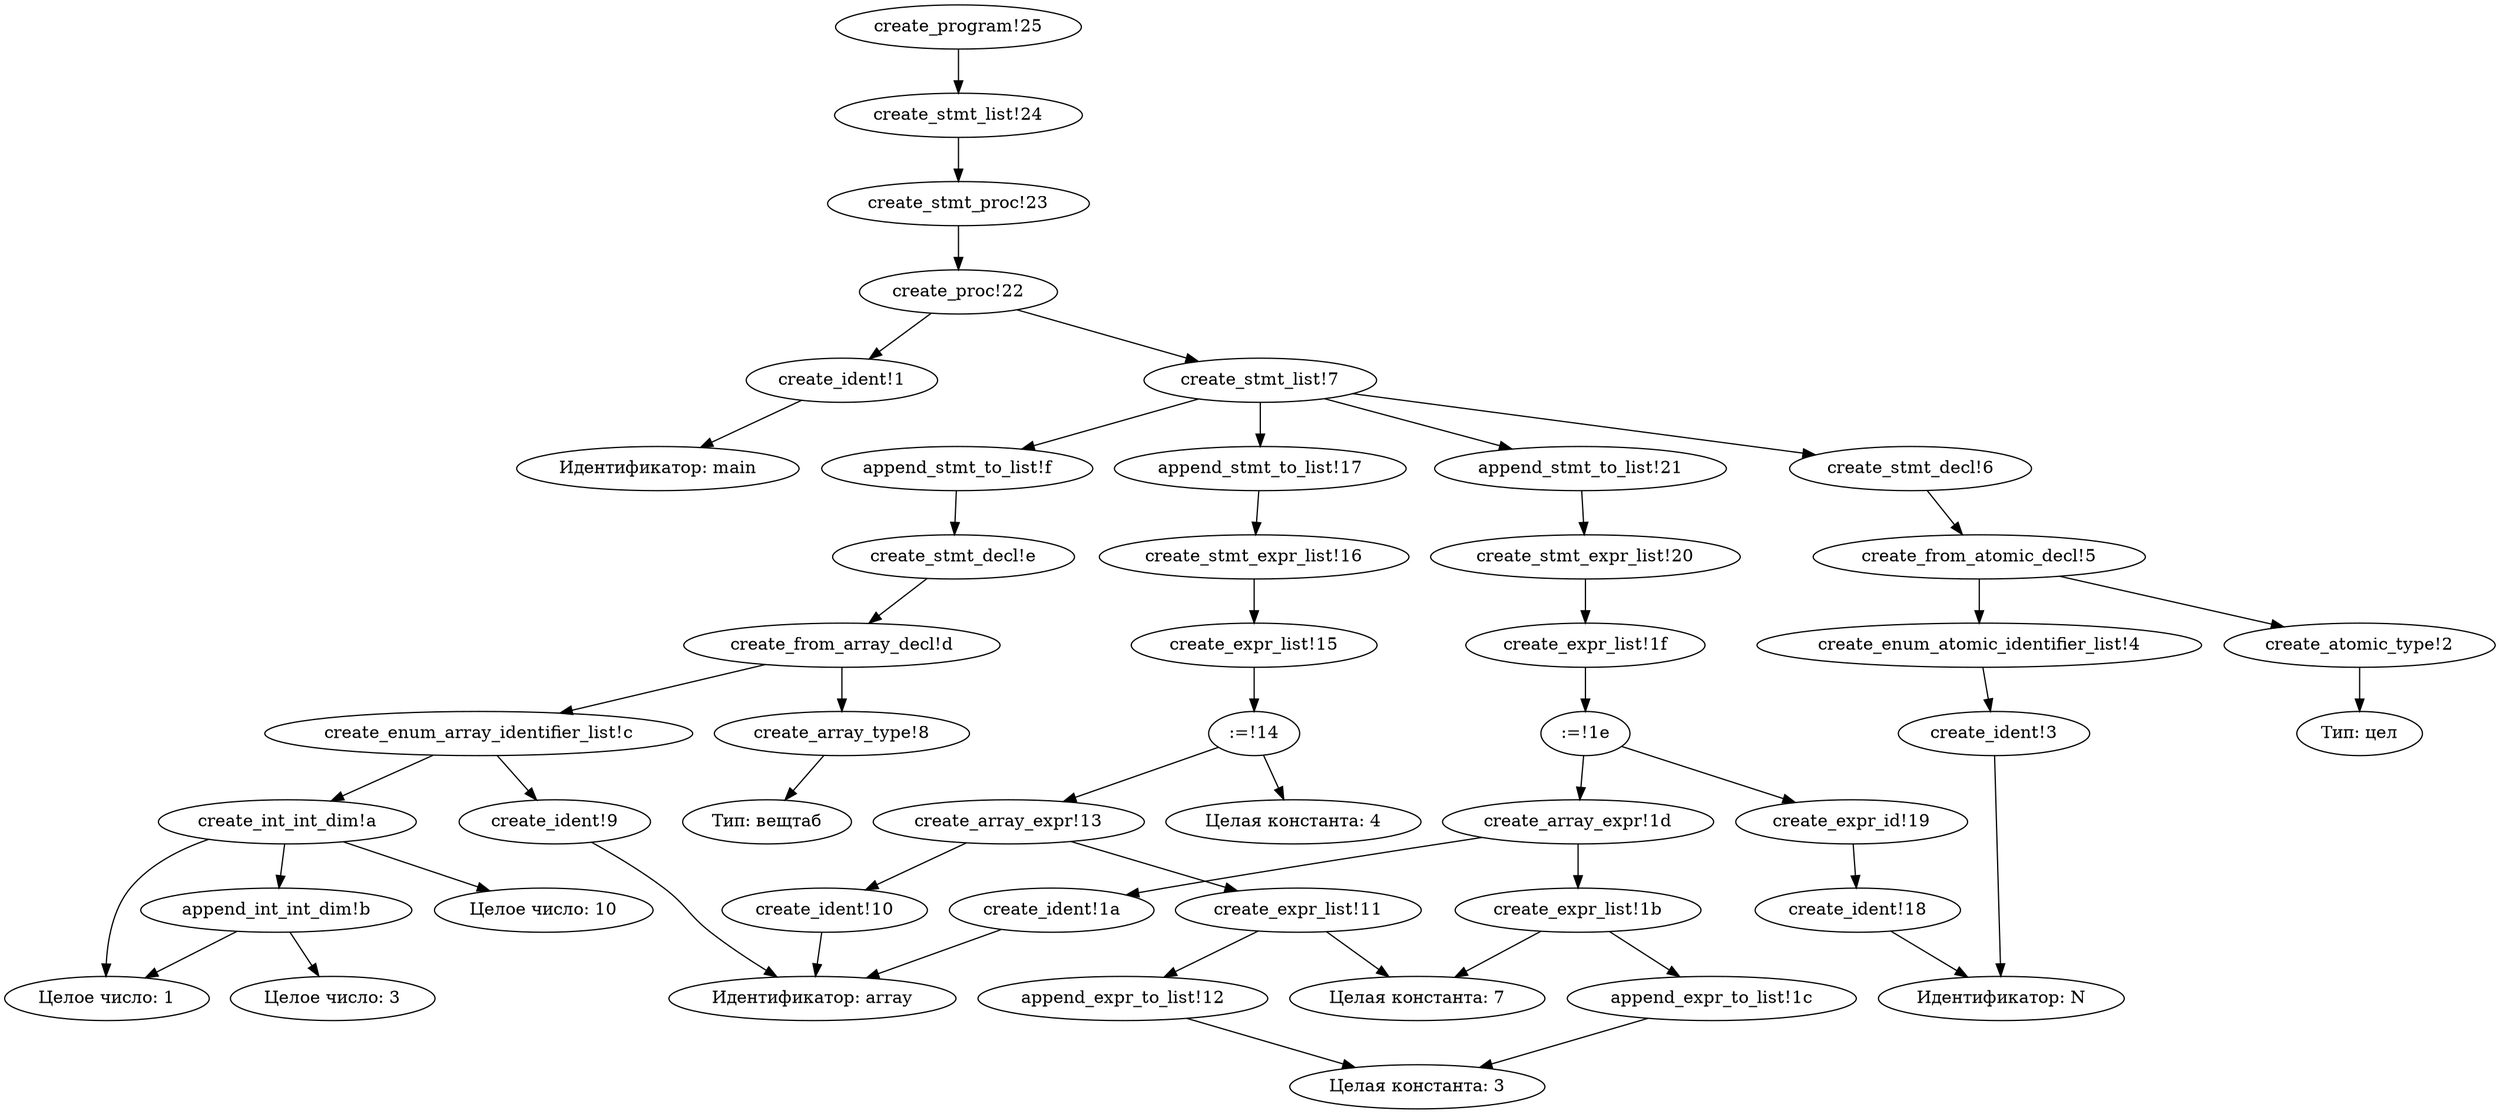 digraph KumirTree {
"create_ident!1" -> "Идентификатор: main";
"create_atomic_type!2" -> "Тип: цел";
"create_ident!3" -> "Идентификатор: N";
"create_enum_atomic_identifier_list!4" -> "create_ident!3";
"create_from_atomic_decl!5" -> "create_atomic_type!2";
"create_from_atomic_decl!5" -> "create_enum_atomic_identifier_list!4";
"create_stmt_decl!6" -> "create_from_atomic_decl!5";
"create_stmt_list!7" -> "create_stmt_decl!6";
"create_array_type!8" -> "Тип: вещтаб";
"create_ident!9" -> "Идентификатор: array";
"create_int_int_dim!a" -> "Целое число: 1";
"create_int_int_dim!a" -> "Целое число: 10";
"create_int_int_dim!a" -> "append_int_int_dim!b";
"append_int_int_dim!b" -> "Целое число: 1";
"append_int_int_dim!b" -> "Целое число: 3";
"create_enum_array_identifier_list!c" -> "create_ident!9";
"create_enum_array_identifier_list!c" -> "create_int_int_dim!a";
"create_from_array_decl!d" -> "create_array_type!8";
"create_from_array_decl!d" -> "create_enum_array_identifier_list!c";
"create_stmt_decl!e" -> "create_from_array_decl!d";
"create_stmt_list!7" -> "append_stmt_to_list!f";
"append_stmt_to_list!f" -> "create_stmt_decl!e";
"create_ident!10" -> "Идентификатор: array";
"create_expr_list!11" -> "Целая константа: 7";
"create_expr_list!11" -> "append_expr_to_list!12";
"append_expr_to_list!12" -> "Целая константа: 3";
"create_array_expr!13" -> "create_ident!10";
"create_array_expr!13" -> "create_expr_list!11";
":=!14" -> "create_array_expr!13";
":=!14" -> "Целая константа: 4";
"create_expr_list!15" -> ":=!14";
"create_stmt_expr_list!16" -> "create_expr_list!15";
"create_stmt_list!7" -> "append_stmt_to_list!17";
"append_stmt_to_list!17" -> "create_stmt_expr_list!16";
"create_ident!18" -> "Идентификатор: N";
"create_expr_id!19" -> "create_ident!18";
"create_ident!1a" -> "Идентификатор: array";
"create_expr_list!1b" -> "Целая константа: 7";
"create_expr_list!1b" -> "append_expr_to_list!1c";
"append_expr_to_list!1c" -> "Целая константа: 3";
"create_array_expr!1d" -> "create_ident!1a";
"create_array_expr!1d" -> "create_expr_list!1b";
":=!1e" -> "create_expr_id!19";
":=!1e" -> "create_array_expr!1d";
"create_expr_list!1f" -> ":=!1e";
"create_stmt_expr_list!20" -> "create_expr_list!1f";
"create_stmt_list!7" -> "append_stmt_to_list!21";
"append_stmt_to_list!21" -> "create_stmt_expr_list!20";
"create_proc!22" -> "create_ident!1";
"create_proc!22" -> "create_stmt_list!7";
"create_stmt_proc!23" -> "create_proc!22";
"create_stmt_list!24" -> "create_stmt_proc!23";
"create_program!25" -> "create_stmt_list!24";
 } 
